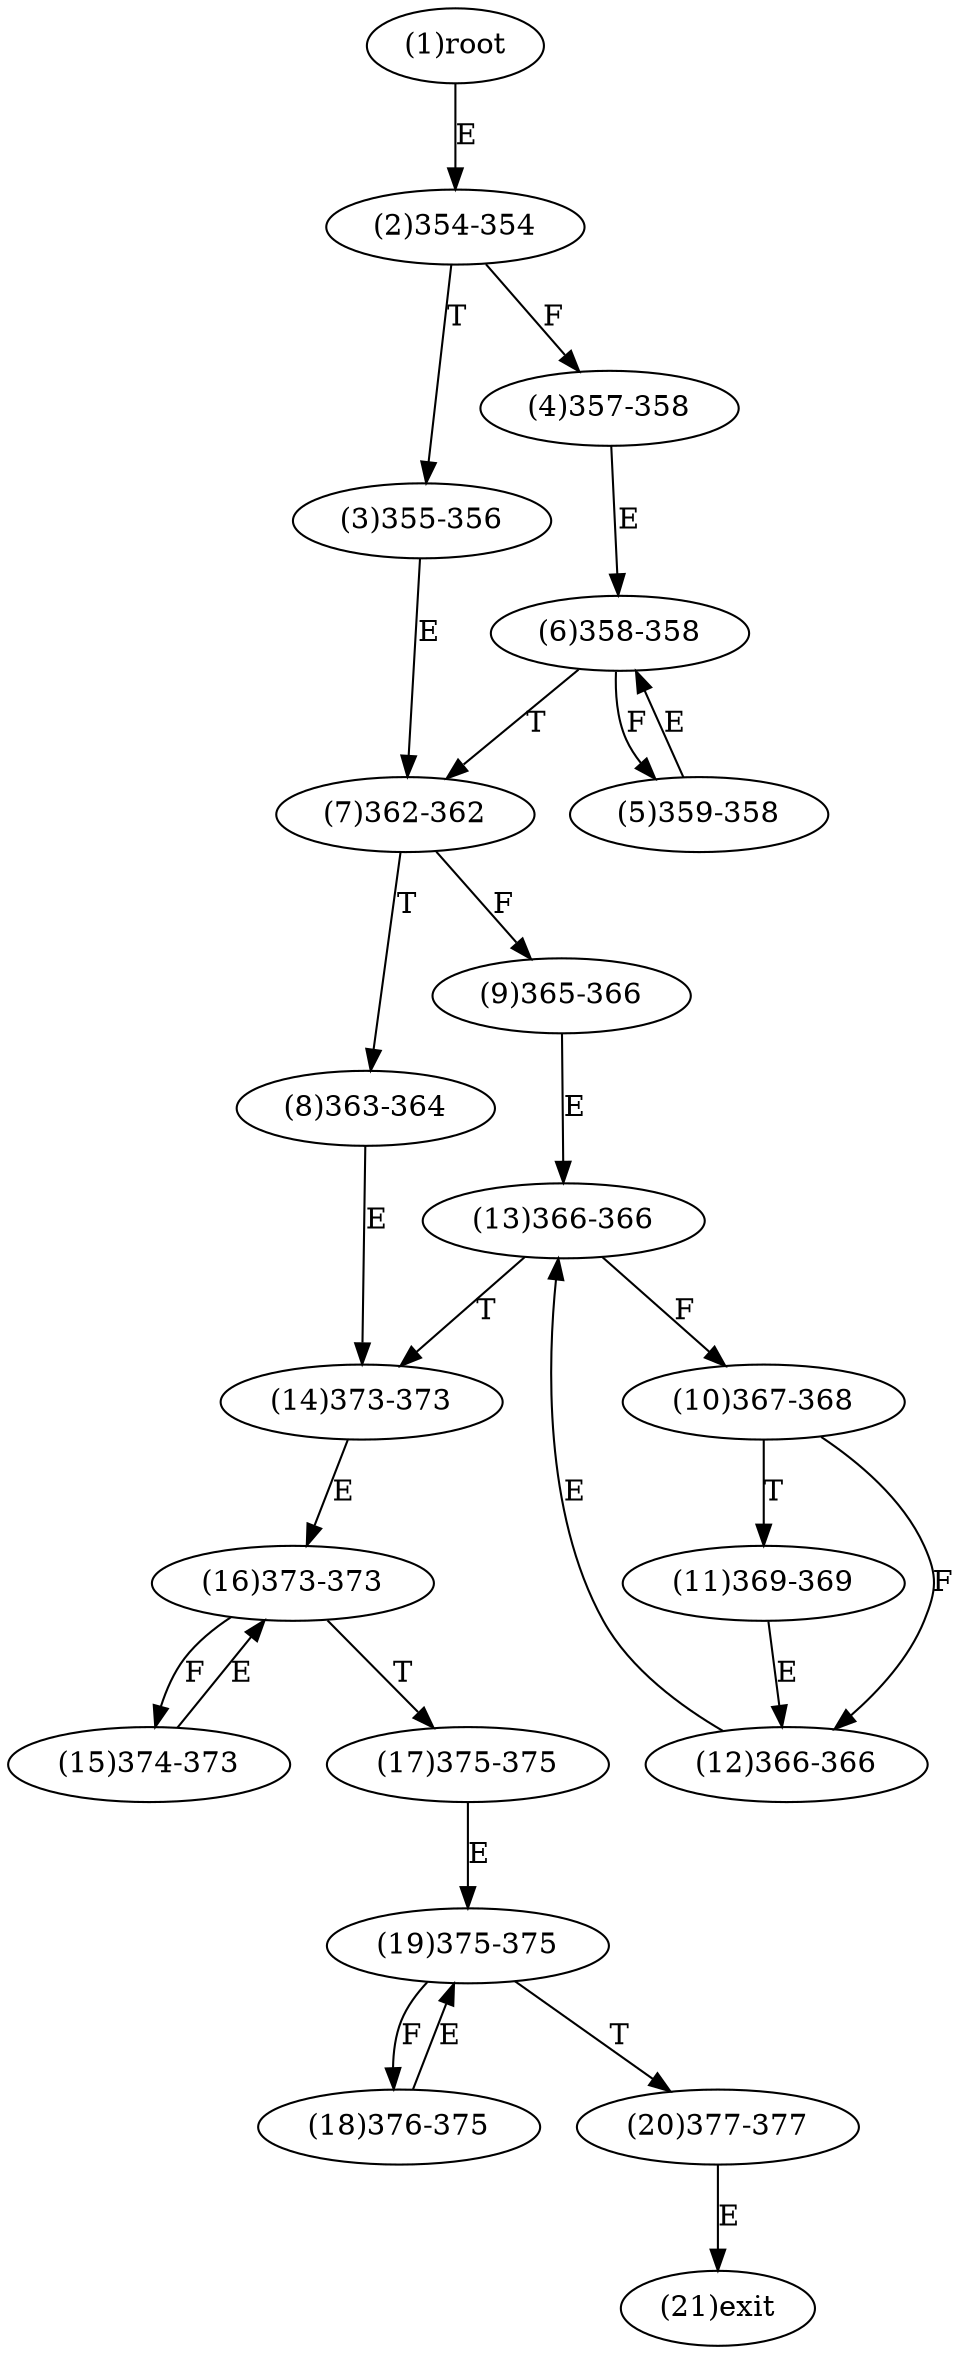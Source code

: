 digraph "" { 
1[ label="(1)root"];
2[ label="(2)354-354"];
3[ label="(3)355-356"];
4[ label="(4)357-358"];
5[ label="(5)359-358"];
6[ label="(6)358-358"];
7[ label="(7)362-362"];
8[ label="(8)363-364"];
9[ label="(9)365-366"];
10[ label="(10)367-368"];
11[ label="(11)369-369"];
12[ label="(12)366-366"];
13[ label="(13)366-366"];
14[ label="(14)373-373"];
15[ label="(15)374-373"];
17[ label="(17)375-375"];
16[ label="(16)373-373"];
19[ label="(19)375-375"];
18[ label="(18)376-375"];
21[ label="(21)exit"];
20[ label="(20)377-377"];
1->2[ label="E"];
2->4[ label="F"];
2->3[ label="T"];
3->7[ label="E"];
4->6[ label="E"];
5->6[ label="E"];
6->5[ label="F"];
6->7[ label="T"];
7->9[ label="F"];
7->8[ label="T"];
8->14[ label="E"];
9->13[ label="E"];
10->12[ label="F"];
10->11[ label="T"];
11->12[ label="E"];
12->13[ label="E"];
13->10[ label="F"];
13->14[ label="T"];
14->16[ label="E"];
15->16[ label="E"];
16->15[ label="F"];
16->17[ label="T"];
17->19[ label="E"];
18->19[ label="E"];
19->18[ label="F"];
19->20[ label="T"];
20->21[ label="E"];
}